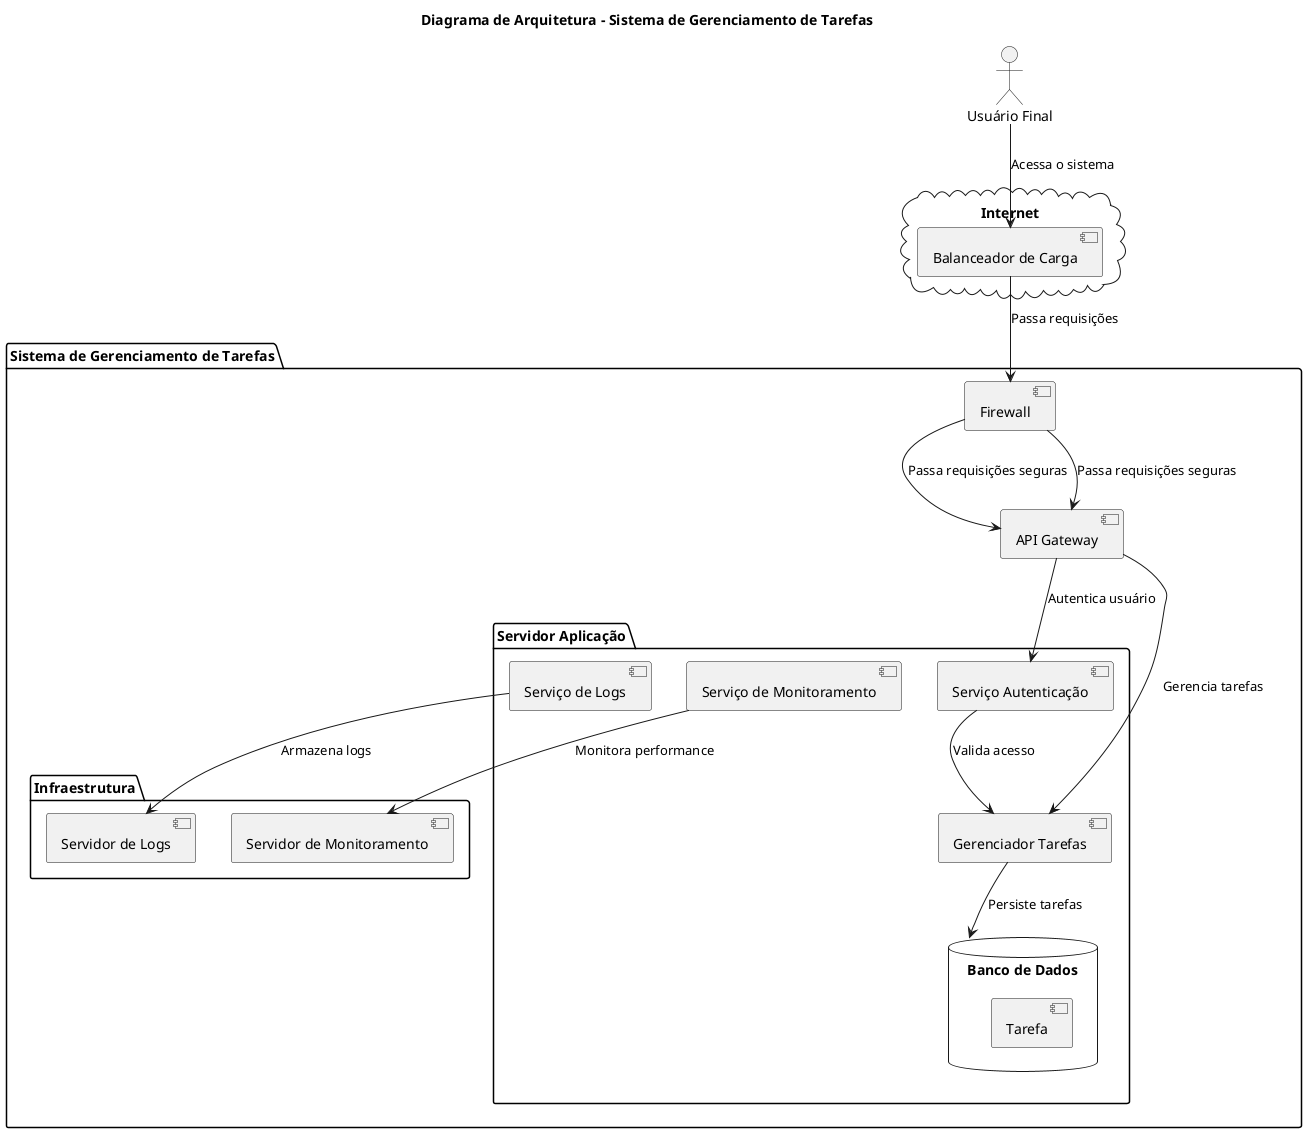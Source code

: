 @startuml
title Diagrama de Arquitetura - Sistema de Gerenciamento de Tarefas

actor "Usuário Final" as user

cloud "Internet" {
    user --> [Balanceador de Carga]: Acessa o sistema
}

component "Balanceador de Carga"

package "Sistema de Gerenciamento de Tarefas" {
    [Balanceador de Carga] --> [Firewall]: Passa requisições
    [Firewall] --> [API Gateway]: Passa requisições seguras

    package "Servidor Aplicação" {
        [Serviço Autenticação]
        [Gerenciador Tarefas]
        [Serviço de Logs]
        [Serviço de Monitoramento]
        [API Gateway]

        [Firewall] --> [API Gateway]: Passa requisições seguras
        [API Gateway] --> [Serviço Autenticação]: Autentica usuário
        [API Gateway] --> [Gerenciador Tarefas]: Gerencia tarefas
        [Serviço Autenticação] --> [Gerenciador Tarefas]: Valida acesso
        [Gerenciador Tarefas] --> [Banco de Dados]: Persiste tarefas
    }

    package "Infraestrutura" {
        [Firewall]
        [Banco de Dados]
        [Servidor de Logs]
        [Servidor de Monitoramento]
    }

    [Serviço de Logs] --> [Servidor de Logs]: Armazena logs
    [Serviço de Monitoramento] --> [Servidor de Monitoramento]: Monitora performance
}

database "Banco de Dados" {
    [Tarefa]
}

@enduml
